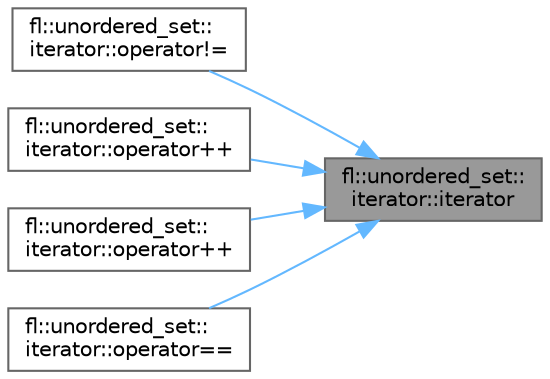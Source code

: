 digraph "fl::unordered_set::iterator::iterator"
{
 // INTERACTIVE_SVG=YES
 // LATEX_PDF_SIZE
  bgcolor="transparent";
  edge [fontname=Helvetica,fontsize=10,labelfontname=Helvetica,labelfontsize=10];
  node [fontname=Helvetica,fontsize=10,shape=box,height=0.2,width=0.4];
  rankdir="RL";
  Node1 [id="Node000001",label="fl::unordered_set::\literator::iterator",height=0.2,width=0.4,color="gray40", fillcolor="grey60", style="filled", fontcolor="black",tooltip=" "];
  Node1 -> Node2 [id="edge1_Node000001_Node000002",dir="back",color="steelblue1",style="solid",tooltip=" "];
  Node2 [id="Node000002",label="fl::unordered_set::\literator::operator!=",height=0.2,width=0.4,color="grey40", fillcolor="white", style="filled",URL="$df/dc1/classfl_1_1unordered__set_1_1iterator_a7286d0d06179aaadf68fc649cfc04a9d.html#a7286d0d06179aaadf68fc649cfc04a9d",tooltip=" "];
  Node1 -> Node3 [id="edge2_Node000001_Node000003",dir="back",color="steelblue1",style="solid",tooltip=" "];
  Node3 [id="Node000003",label="fl::unordered_set::\literator::operator++",height=0.2,width=0.4,color="grey40", fillcolor="white", style="filled",URL="$df/dc1/classfl_1_1unordered__set_1_1iterator_a050982fd17e2a5c432f95d4fe11efea4.html#a050982fd17e2a5c432f95d4fe11efea4",tooltip=" "];
  Node1 -> Node4 [id="edge3_Node000001_Node000004",dir="back",color="steelblue1",style="solid",tooltip=" "];
  Node4 [id="Node000004",label="fl::unordered_set::\literator::operator++",height=0.2,width=0.4,color="grey40", fillcolor="white", style="filled",URL="$df/dc1/classfl_1_1unordered__set_1_1iterator_a24c338c8c202fdedd9dba8fbf2787e51.html#a24c338c8c202fdedd9dba8fbf2787e51",tooltip=" "];
  Node1 -> Node5 [id="edge4_Node000001_Node000005",dir="back",color="steelblue1",style="solid",tooltip=" "];
  Node5 [id="Node000005",label="fl::unordered_set::\literator::operator==",height=0.2,width=0.4,color="grey40", fillcolor="white", style="filled",URL="$df/dc1/classfl_1_1unordered__set_1_1iterator_ab6351890d4ccfb5ee1448ac486b64f6e.html#ab6351890d4ccfb5ee1448ac486b64f6e",tooltip=" "];
}
